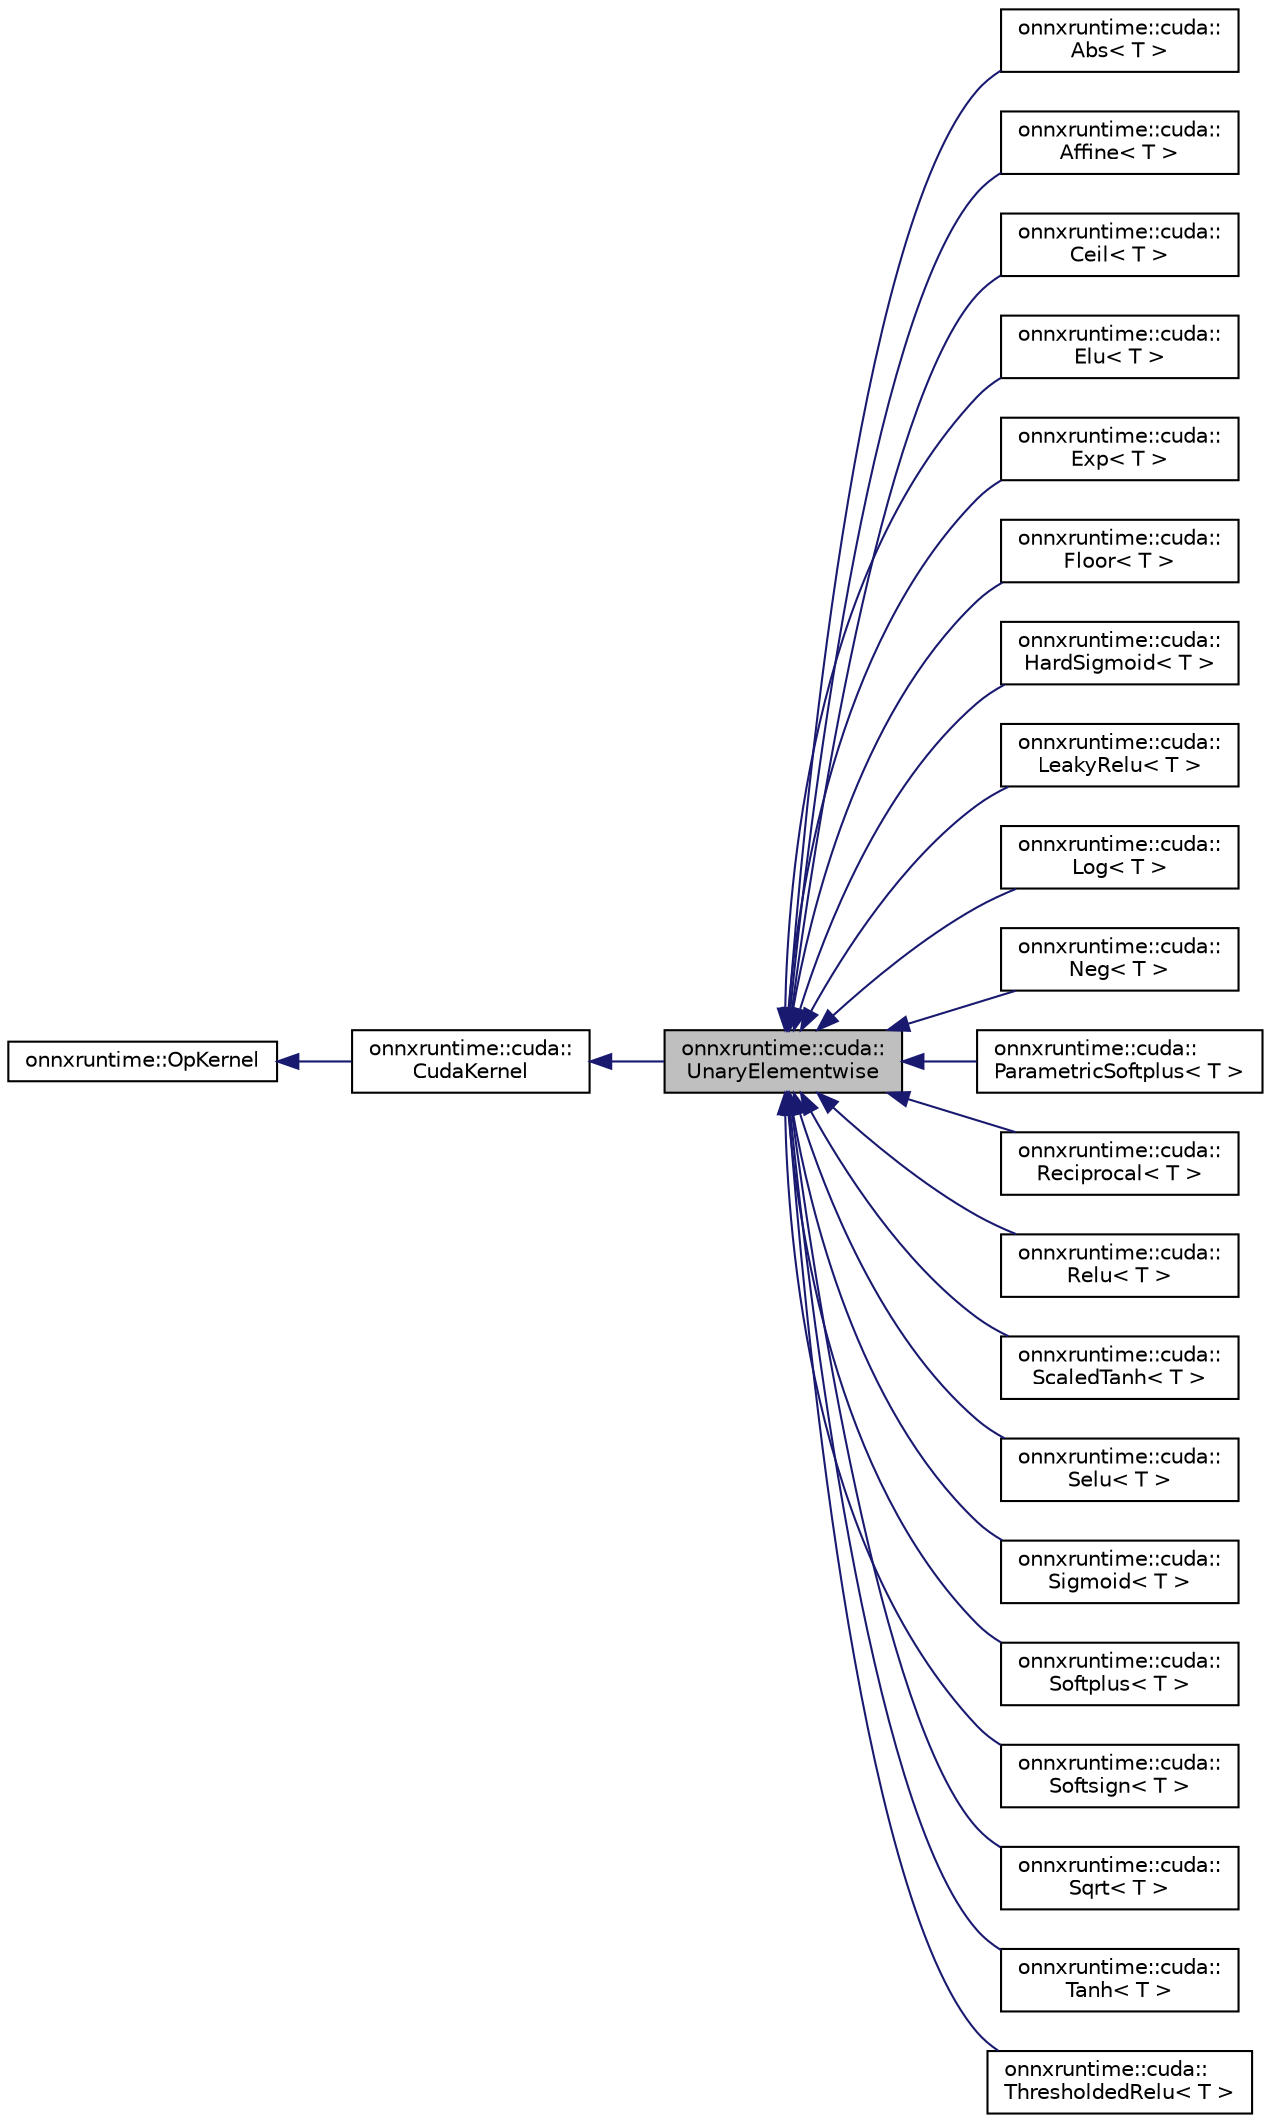 digraph "onnxruntime::cuda::UnaryElementwise"
{
  edge [fontname="Helvetica",fontsize="10",labelfontname="Helvetica",labelfontsize="10"];
  node [fontname="Helvetica",fontsize="10",shape=record];
  rankdir="LR";
  Node0 [label="onnxruntime::cuda::\lUnaryElementwise",height=0.2,width=0.4,color="black", fillcolor="grey75", style="filled", fontcolor="black"];
  Node1 -> Node0 [dir="back",color="midnightblue",fontsize="10",style="solid",fontname="Helvetica"];
  Node1 [label="onnxruntime::cuda::\lCudaKernel",height=0.2,width=0.4,color="black", fillcolor="white", style="filled",URL="$classonnxruntime_1_1cuda_1_1CudaKernel.html"];
  Node2 -> Node1 [dir="back",color="midnightblue",fontsize="10",style="solid",fontname="Helvetica"];
  Node2 [label="onnxruntime::OpKernel",height=0.2,width=0.4,color="black", fillcolor="white", style="filled",URL="$classonnxruntime_1_1OpKernel.html"];
  Node0 -> Node3 [dir="back",color="midnightblue",fontsize="10",style="solid",fontname="Helvetica"];
  Node3 [label="onnxruntime::cuda::\lAbs\< T \>",height=0.2,width=0.4,color="black", fillcolor="white", style="filled",URL="$classonnxruntime_1_1cuda_1_1Abs.html"];
  Node0 -> Node4 [dir="back",color="midnightblue",fontsize="10",style="solid",fontname="Helvetica"];
  Node4 [label="onnxruntime::cuda::\lAffine\< T \>",height=0.2,width=0.4,color="black", fillcolor="white", style="filled",URL="$classonnxruntime_1_1cuda_1_1Affine.html"];
  Node0 -> Node5 [dir="back",color="midnightblue",fontsize="10",style="solid",fontname="Helvetica"];
  Node5 [label="onnxruntime::cuda::\lCeil\< T \>",height=0.2,width=0.4,color="black", fillcolor="white", style="filled",URL="$classonnxruntime_1_1cuda_1_1Ceil.html"];
  Node0 -> Node6 [dir="back",color="midnightblue",fontsize="10",style="solid",fontname="Helvetica"];
  Node6 [label="onnxruntime::cuda::\lElu\< T \>",height=0.2,width=0.4,color="black", fillcolor="white", style="filled",URL="$classonnxruntime_1_1cuda_1_1Elu.html"];
  Node0 -> Node7 [dir="back",color="midnightblue",fontsize="10",style="solid",fontname="Helvetica"];
  Node7 [label="onnxruntime::cuda::\lExp\< T \>",height=0.2,width=0.4,color="black", fillcolor="white", style="filled",URL="$classonnxruntime_1_1cuda_1_1Exp.html"];
  Node0 -> Node8 [dir="back",color="midnightblue",fontsize="10",style="solid",fontname="Helvetica"];
  Node8 [label="onnxruntime::cuda::\lFloor\< T \>",height=0.2,width=0.4,color="black", fillcolor="white", style="filled",URL="$classonnxruntime_1_1cuda_1_1Floor.html"];
  Node0 -> Node9 [dir="back",color="midnightblue",fontsize="10",style="solid",fontname="Helvetica"];
  Node9 [label="onnxruntime::cuda::\lHardSigmoid\< T \>",height=0.2,width=0.4,color="black", fillcolor="white", style="filled",URL="$classonnxruntime_1_1cuda_1_1HardSigmoid.html"];
  Node0 -> Node10 [dir="back",color="midnightblue",fontsize="10",style="solid",fontname="Helvetica"];
  Node10 [label="onnxruntime::cuda::\lLeakyRelu\< T \>",height=0.2,width=0.4,color="black", fillcolor="white", style="filled",URL="$classonnxruntime_1_1cuda_1_1LeakyRelu.html"];
  Node0 -> Node11 [dir="back",color="midnightblue",fontsize="10",style="solid",fontname="Helvetica"];
  Node11 [label="onnxruntime::cuda::\lLog\< T \>",height=0.2,width=0.4,color="black", fillcolor="white", style="filled",URL="$classonnxruntime_1_1cuda_1_1Log.html"];
  Node0 -> Node12 [dir="back",color="midnightblue",fontsize="10",style="solid",fontname="Helvetica"];
  Node12 [label="onnxruntime::cuda::\lNeg\< T \>",height=0.2,width=0.4,color="black", fillcolor="white", style="filled",URL="$classonnxruntime_1_1cuda_1_1Neg.html"];
  Node0 -> Node13 [dir="back",color="midnightblue",fontsize="10",style="solid",fontname="Helvetica"];
  Node13 [label="onnxruntime::cuda::\lParametricSoftplus\< T \>",height=0.2,width=0.4,color="black", fillcolor="white", style="filled",URL="$classonnxruntime_1_1cuda_1_1ParametricSoftplus.html"];
  Node0 -> Node14 [dir="back",color="midnightblue",fontsize="10",style="solid",fontname="Helvetica"];
  Node14 [label="onnxruntime::cuda::\lReciprocal\< T \>",height=0.2,width=0.4,color="black", fillcolor="white", style="filled",URL="$classonnxruntime_1_1cuda_1_1Reciprocal.html"];
  Node0 -> Node15 [dir="back",color="midnightblue",fontsize="10",style="solid",fontname="Helvetica"];
  Node15 [label="onnxruntime::cuda::\lRelu\< T \>",height=0.2,width=0.4,color="black", fillcolor="white", style="filled",URL="$classonnxruntime_1_1cuda_1_1Relu.html"];
  Node0 -> Node16 [dir="back",color="midnightblue",fontsize="10",style="solid",fontname="Helvetica"];
  Node16 [label="onnxruntime::cuda::\lScaledTanh\< T \>",height=0.2,width=0.4,color="black", fillcolor="white", style="filled",URL="$classonnxruntime_1_1cuda_1_1ScaledTanh.html"];
  Node0 -> Node17 [dir="back",color="midnightblue",fontsize="10",style="solid",fontname="Helvetica"];
  Node17 [label="onnxruntime::cuda::\lSelu\< T \>",height=0.2,width=0.4,color="black", fillcolor="white", style="filled",URL="$classonnxruntime_1_1cuda_1_1Selu.html"];
  Node0 -> Node18 [dir="back",color="midnightblue",fontsize="10",style="solid",fontname="Helvetica"];
  Node18 [label="onnxruntime::cuda::\lSigmoid\< T \>",height=0.2,width=0.4,color="black", fillcolor="white", style="filled",URL="$classonnxruntime_1_1cuda_1_1Sigmoid.html"];
  Node0 -> Node19 [dir="back",color="midnightblue",fontsize="10",style="solid",fontname="Helvetica"];
  Node19 [label="onnxruntime::cuda::\lSoftplus\< T \>",height=0.2,width=0.4,color="black", fillcolor="white", style="filled",URL="$classonnxruntime_1_1cuda_1_1Softplus.html"];
  Node0 -> Node20 [dir="back",color="midnightblue",fontsize="10",style="solid",fontname="Helvetica"];
  Node20 [label="onnxruntime::cuda::\lSoftsign\< T \>",height=0.2,width=0.4,color="black", fillcolor="white", style="filled",URL="$classonnxruntime_1_1cuda_1_1Softsign.html"];
  Node0 -> Node21 [dir="back",color="midnightblue",fontsize="10",style="solid",fontname="Helvetica"];
  Node21 [label="onnxruntime::cuda::\lSqrt\< T \>",height=0.2,width=0.4,color="black", fillcolor="white", style="filled",URL="$classonnxruntime_1_1cuda_1_1Sqrt.html"];
  Node0 -> Node22 [dir="back",color="midnightblue",fontsize="10",style="solid",fontname="Helvetica"];
  Node22 [label="onnxruntime::cuda::\lTanh\< T \>",height=0.2,width=0.4,color="black", fillcolor="white", style="filled",URL="$classonnxruntime_1_1cuda_1_1Tanh.html"];
  Node0 -> Node23 [dir="back",color="midnightblue",fontsize="10",style="solid",fontname="Helvetica"];
  Node23 [label="onnxruntime::cuda::\lThresholdedRelu\< T \>",height=0.2,width=0.4,color="black", fillcolor="white", style="filled",URL="$classonnxruntime_1_1cuda_1_1ThresholdedRelu.html"];
}

